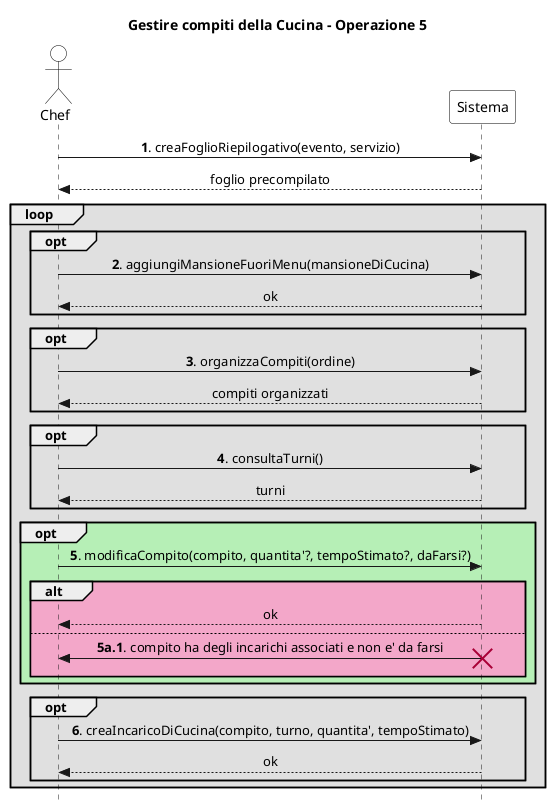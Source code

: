 @startuml
skinparam Style strictuml
skinparam SequenceMessageAlign center

skinparam sequence {
    ActorBorderColor Black
    ActorBackgroundColor White
    ParticipantBorderColor Black
    ParticipantBackgroundColor White
}

actor Chef
participant Sistema

title Gestire compiti della Cucina - Operazione 5

Chef -> Sistema: **1**. creaFoglioRiepilogativo(evento, servizio)
return foglio precompilato

loop #e0e0e0
    opt #e0e0e0
        Chef -> Sistema: **2**. aggiungiMansioneFuoriMenu(mansioneDiCucina)
        return ok
    end

    opt #e0e0e0
        Chef -> Sistema: **3**. organizzaCompiti(ordine)
        return compiti organizzati
    end

    opt #e0e0e0
        Chef -> Sistema: **4**. consultaTurni()
        return turni
    end

    opt #b6efb6
        Chef -> Sistema: **5**. modificaCompito(compito, quantita'?, tempoStimato?, daFarsi?)
        alt #f3a7c9
            return ok
        else
            Chef <- Sistema: **5a.1**. compito ha degli incarichi associati e non e' da farsi
            destroy Sistema
            ||10||
        end
    end

    opt #e0e0e0
        Chef -> Sistema: **6**. creaIncaricoDiCucina(compito, turno, quantita', tempoStimato)
        return ok
    end

end


@enduml